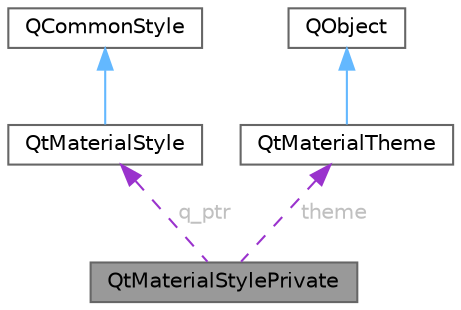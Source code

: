 digraph "QtMaterialStylePrivate"
{
 // LATEX_PDF_SIZE
  bgcolor="transparent";
  edge [fontname=Helvetica,fontsize=10,labelfontname=Helvetica,labelfontsize=10];
  node [fontname=Helvetica,fontsize=10,shape=box,height=0.2,width=0.4];
  Node1 [id="Node000001",label="QtMaterialStylePrivate",height=0.2,width=0.4,color="gray40", fillcolor="grey60", style="filled", fontcolor="black",tooltip="QtMaterialStyle 的私有实现类，管理主题和初始化"];
  Node2 -> Node1 [id="edge1_Node000001_Node000002",dir="back",color="darkorchid3",style="dashed",tooltip=" ",label=" q_ptr",fontcolor="grey" ];
  Node2 [id="Node000002",label="QtMaterialStyle",height=0.2,width=0.4,color="gray40", fillcolor="white", style="filled",URL="$class_qt_material_style.html",tooltip="Material Design 风格类，继承自 QCommonStyle，管理主题和颜色"];
  Node3 -> Node2 [id="edge2_Node000002_Node000003",dir="back",color="steelblue1",style="solid",tooltip=" "];
  Node3 [id="Node000003",label="QCommonStyle",height=0.2,width=0.4,color="gray40", fillcolor="white", style="filled",tooltip=" "];
  Node4 -> Node1 [id="edge3_Node000001_Node000004",dir="back",color="darkorchid3",style="dashed",tooltip=" ",label=" theme",fontcolor="grey" ];
  Node4 [id="Node000004",label="QtMaterialTheme",height=0.2,width=0.4,color="gray40", fillcolor="white", style="filled",URL="$class_qt_material_theme.html",tooltip="Material Design 主题类，继承自 QObject，管理颜色和图标"];
  Node5 -> Node4 [id="edge4_Node000004_Node000005",dir="back",color="steelblue1",style="solid",tooltip=" "];
  Node5 [id="Node000005",label="QObject",height=0.2,width=0.4,color="gray40", fillcolor="white", style="filled",tooltip=" "];
}
